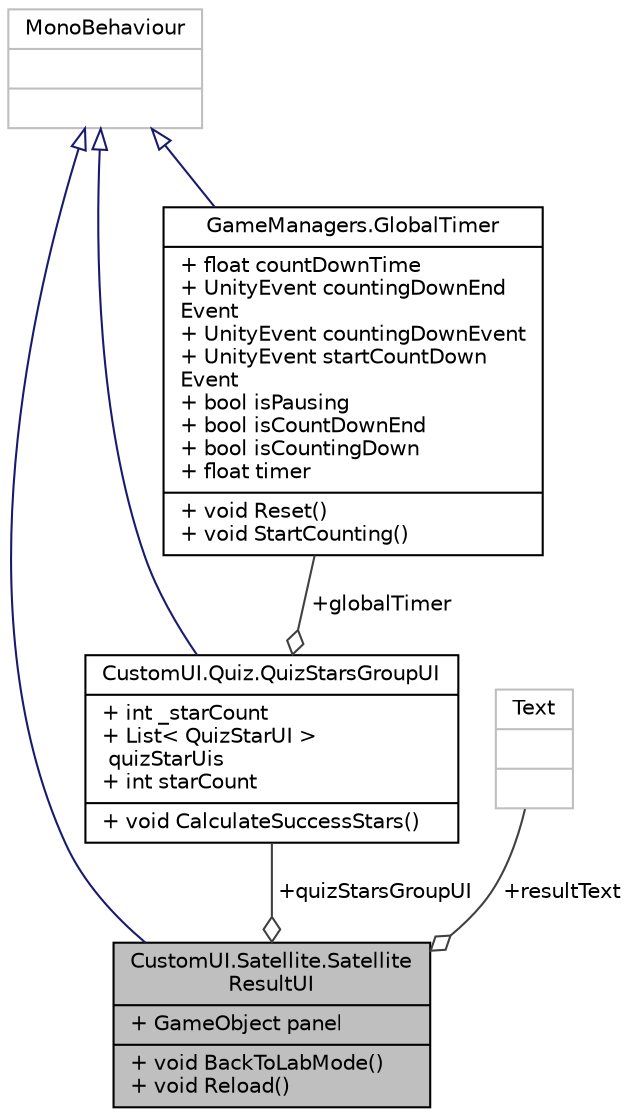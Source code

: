 digraph "CustomUI.Satellite.SatelliteResultUI"
{
 // INTERACTIVE_SVG=YES
 // LATEX_PDF_SIZE
  edge [fontname="Helvetica",fontsize="10",labelfontname="Helvetica",labelfontsize="10"];
  node [fontname="Helvetica",fontsize="10",shape=record];
  Node1 [label="{CustomUI.Satellite.Satellite\lResultUI\n|+ GameObject panel\l|+ void BackToLabMode()\l+ void Reload()\l}",height=0.2,width=0.4,color="black", fillcolor="grey75", style="filled", fontcolor="black",tooltip=" "];
  Node2 -> Node1 [dir="back",color="midnightblue",fontsize="10",style="solid",arrowtail="onormal",fontname="Helvetica"];
  Node2 [label="{MonoBehaviour\n||}",height=0.2,width=0.4,color="grey75", fillcolor="white", style="filled",tooltip=" "];
  Node3 -> Node1 [color="grey25",fontsize="10",style="solid",label=" +resultText" ,arrowhead="odiamond",fontname="Helvetica"];
  Node3 [label="{Text\n||}",height=0.2,width=0.4,color="grey75", fillcolor="white", style="filled",tooltip=" "];
  Node4 -> Node1 [color="grey25",fontsize="10",style="solid",label=" +quizStarsGroupUI" ,arrowhead="odiamond",fontname="Helvetica"];
  Node4 [label="{CustomUI.Quiz.QuizStarsGroupUI\n|+ int _starCount\l+ List\< QuizStarUI \>\l quizStarUis\l+ int starCount\l|+ void CalculateSuccessStars()\l}",height=0.2,width=0.4,color="black", fillcolor="white", style="filled",URL="$class_custom_u_i_1_1_quiz_1_1_quiz_stars_group_u_i.html",tooltip=" "];
  Node2 -> Node4 [dir="back",color="midnightblue",fontsize="10",style="solid",arrowtail="onormal",fontname="Helvetica"];
  Node5 -> Node4 [color="grey25",fontsize="10",style="solid",label=" +globalTimer" ,arrowhead="odiamond",fontname="Helvetica"];
  Node5 [label="{GameManagers.GlobalTimer\n|+ float countDownTime\l+ UnityEvent countingDownEnd\lEvent\l+ UnityEvent countingDownEvent\l+ UnityEvent startCountDown\lEvent\l+ bool isPausing\l+ bool isCountDownEnd\l+ bool isCountingDown\l+ float timer\l|+ void Reset()\l+ void StartCounting()\l}",height=0.2,width=0.4,color="black", fillcolor="white", style="filled",URL="$class_game_managers_1_1_global_timer.html",tooltip="全局计时器"];
  Node2 -> Node5 [dir="back",color="midnightblue",fontsize="10",style="solid",arrowtail="onormal",fontname="Helvetica"];
}

